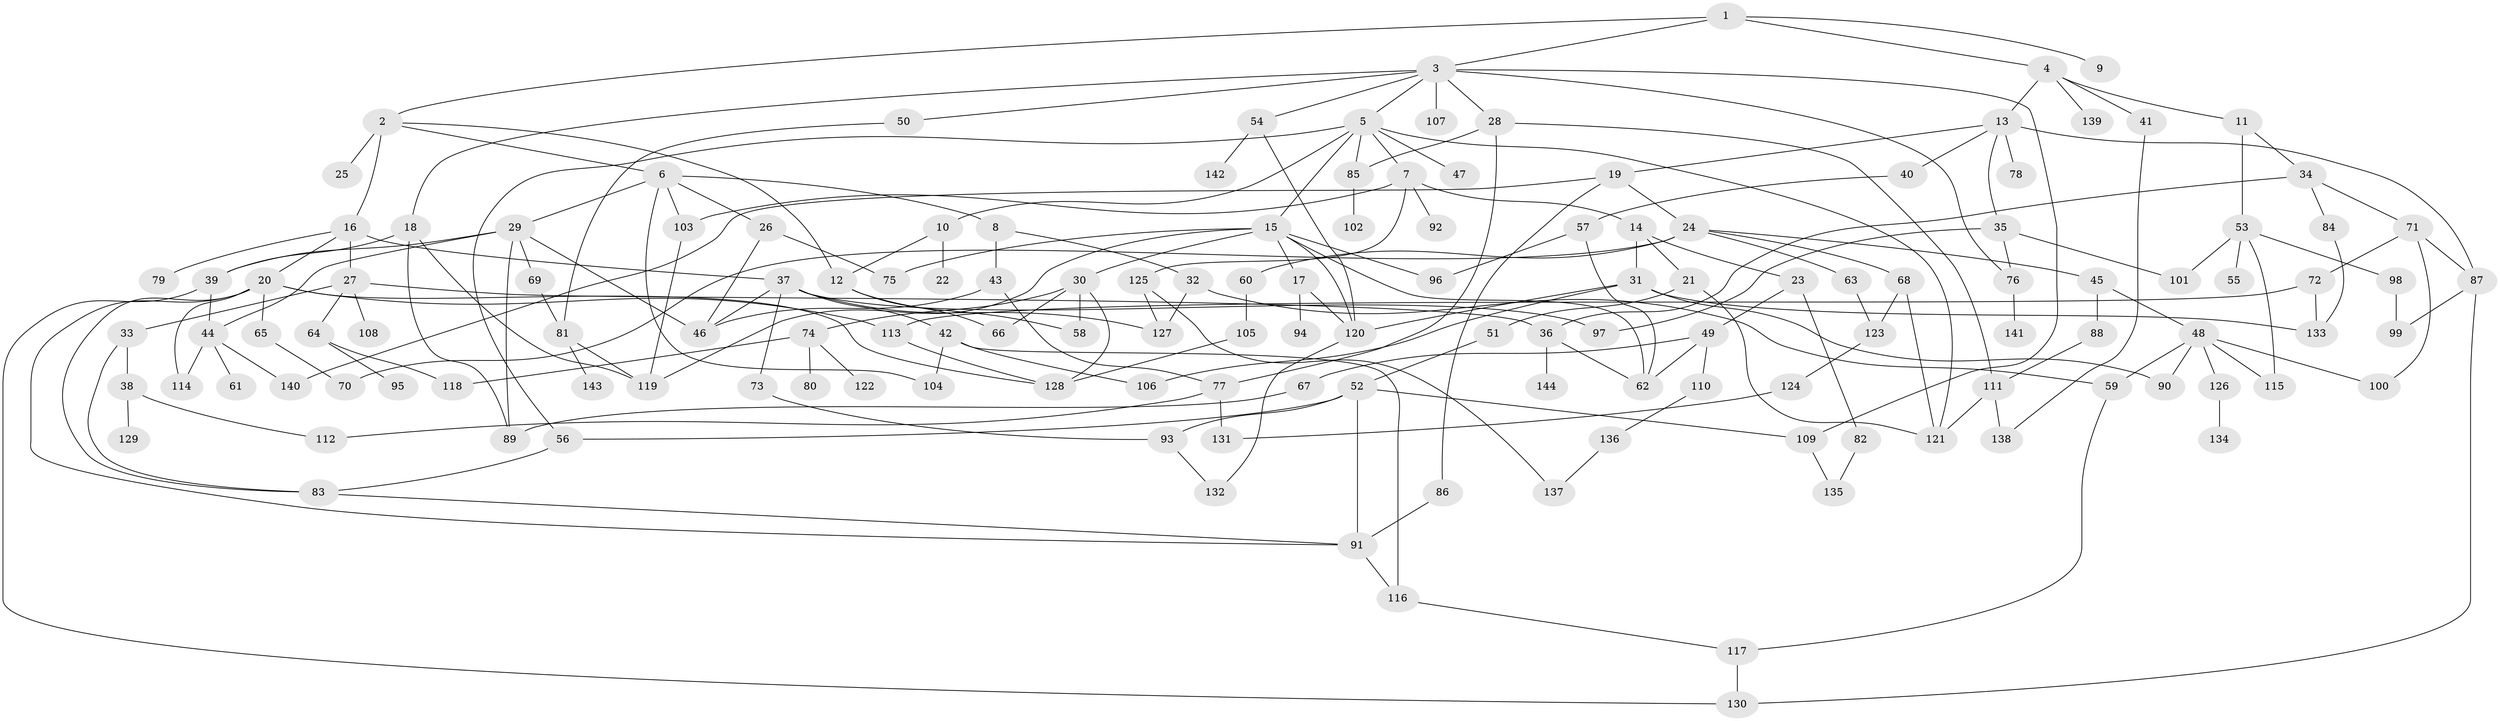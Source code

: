 // Generated by graph-tools (version 1.1) at 2025/34/03/09/25 02:34:01]
// undirected, 144 vertices, 215 edges
graph export_dot {
graph [start="1"]
  node [color=gray90,style=filled];
  1;
  2;
  3;
  4;
  5;
  6;
  7;
  8;
  9;
  10;
  11;
  12;
  13;
  14;
  15;
  16;
  17;
  18;
  19;
  20;
  21;
  22;
  23;
  24;
  25;
  26;
  27;
  28;
  29;
  30;
  31;
  32;
  33;
  34;
  35;
  36;
  37;
  38;
  39;
  40;
  41;
  42;
  43;
  44;
  45;
  46;
  47;
  48;
  49;
  50;
  51;
  52;
  53;
  54;
  55;
  56;
  57;
  58;
  59;
  60;
  61;
  62;
  63;
  64;
  65;
  66;
  67;
  68;
  69;
  70;
  71;
  72;
  73;
  74;
  75;
  76;
  77;
  78;
  79;
  80;
  81;
  82;
  83;
  84;
  85;
  86;
  87;
  88;
  89;
  90;
  91;
  92;
  93;
  94;
  95;
  96;
  97;
  98;
  99;
  100;
  101;
  102;
  103;
  104;
  105;
  106;
  107;
  108;
  109;
  110;
  111;
  112;
  113;
  114;
  115;
  116;
  117;
  118;
  119;
  120;
  121;
  122;
  123;
  124;
  125;
  126;
  127;
  128;
  129;
  130;
  131;
  132;
  133;
  134;
  135;
  136;
  137;
  138;
  139;
  140;
  141;
  142;
  143;
  144;
  1 -- 2;
  1 -- 3;
  1 -- 4;
  1 -- 9;
  2 -- 6;
  2 -- 16;
  2 -- 25;
  2 -- 12;
  3 -- 5;
  3 -- 18;
  3 -- 28;
  3 -- 50;
  3 -- 54;
  3 -- 76;
  3 -- 107;
  3 -- 109;
  4 -- 11;
  4 -- 13;
  4 -- 41;
  4 -- 139;
  5 -- 7;
  5 -- 10;
  5 -- 15;
  5 -- 47;
  5 -- 85;
  5 -- 121;
  5 -- 56;
  6 -- 8;
  6 -- 26;
  6 -- 29;
  6 -- 104;
  6 -- 103;
  7 -- 14;
  7 -- 92;
  7 -- 103;
  7 -- 125;
  8 -- 32;
  8 -- 43;
  10 -- 12;
  10 -- 22;
  11 -- 34;
  11 -- 53;
  12 -- 58;
  12 -- 66;
  13 -- 19;
  13 -- 35;
  13 -- 40;
  13 -- 78;
  13 -- 87;
  14 -- 21;
  14 -- 23;
  14 -- 31;
  15 -- 17;
  15 -- 30;
  15 -- 75;
  15 -- 96;
  15 -- 120;
  15 -- 119;
  15 -- 62;
  16 -- 20;
  16 -- 27;
  16 -- 37;
  16 -- 79;
  17 -- 94;
  17 -- 120;
  18 -- 89;
  18 -- 119;
  18 -- 39;
  19 -- 24;
  19 -- 86;
  19 -- 140;
  20 -- 65;
  20 -- 128;
  20 -- 113;
  20 -- 114;
  20 -- 83;
  20 -- 91;
  21 -- 51;
  21 -- 121;
  23 -- 49;
  23 -- 82;
  24 -- 45;
  24 -- 60;
  24 -- 63;
  24 -- 68;
  24 -- 70;
  26 -- 46;
  26 -- 75;
  27 -- 33;
  27 -- 36;
  27 -- 64;
  27 -- 108;
  28 -- 111;
  28 -- 85;
  28 -- 77;
  29 -- 39;
  29 -- 69;
  29 -- 89;
  29 -- 46;
  29 -- 44;
  30 -- 58;
  30 -- 66;
  30 -- 74;
  30 -- 128;
  31 -- 106;
  31 -- 120;
  31 -- 90;
  31 -- 133;
  32 -- 127;
  32 -- 59;
  33 -- 38;
  33 -- 83;
  34 -- 71;
  34 -- 84;
  34 -- 36;
  35 -- 97;
  35 -- 101;
  35 -- 76;
  36 -- 62;
  36 -- 144;
  37 -- 42;
  37 -- 73;
  37 -- 97;
  37 -- 127;
  37 -- 46;
  38 -- 112;
  38 -- 129;
  39 -- 44;
  39 -- 130;
  40 -- 57;
  41 -- 138;
  42 -- 104;
  42 -- 116;
  42 -- 106;
  43 -- 77;
  43 -- 46;
  44 -- 61;
  44 -- 114;
  44 -- 140;
  45 -- 48;
  45 -- 88;
  48 -- 59;
  48 -- 90;
  48 -- 100;
  48 -- 115;
  48 -- 126;
  49 -- 67;
  49 -- 110;
  49 -- 62;
  50 -- 81;
  51 -- 52;
  52 -- 56;
  52 -- 109;
  52 -- 91;
  52 -- 93;
  53 -- 55;
  53 -- 98;
  53 -- 101;
  53 -- 115;
  54 -- 142;
  54 -- 120;
  56 -- 83;
  57 -- 96;
  57 -- 62;
  59 -- 117;
  60 -- 105;
  63 -- 123;
  64 -- 95;
  64 -- 118;
  65 -- 70;
  67 -- 89;
  68 -- 123;
  68 -- 121;
  69 -- 81;
  71 -- 72;
  71 -- 87;
  71 -- 100;
  72 -- 113;
  72 -- 133;
  73 -- 93;
  74 -- 80;
  74 -- 118;
  74 -- 122;
  76 -- 141;
  77 -- 131;
  77 -- 112;
  81 -- 119;
  81 -- 143;
  82 -- 135;
  83 -- 91;
  84 -- 133;
  85 -- 102;
  86 -- 91;
  87 -- 99;
  87 -- 130;
  88 -- 111;
  91 -- 116;
  93 -- 132;
  98 -- 99;
  103 -- 119;
  105 -- 128;
  109 -- 135;
  110 -- 136;
  111 -- 121;
  111 -- 138;
  113 -- 128;
  116 -- 117;
  117 -- 130;
  120 -- 132;
  123 -- 124;
  124 -- 131;
  125 -- 137;
  125 -- 127;
  126 -- 134;
  136 -- 137;
}
